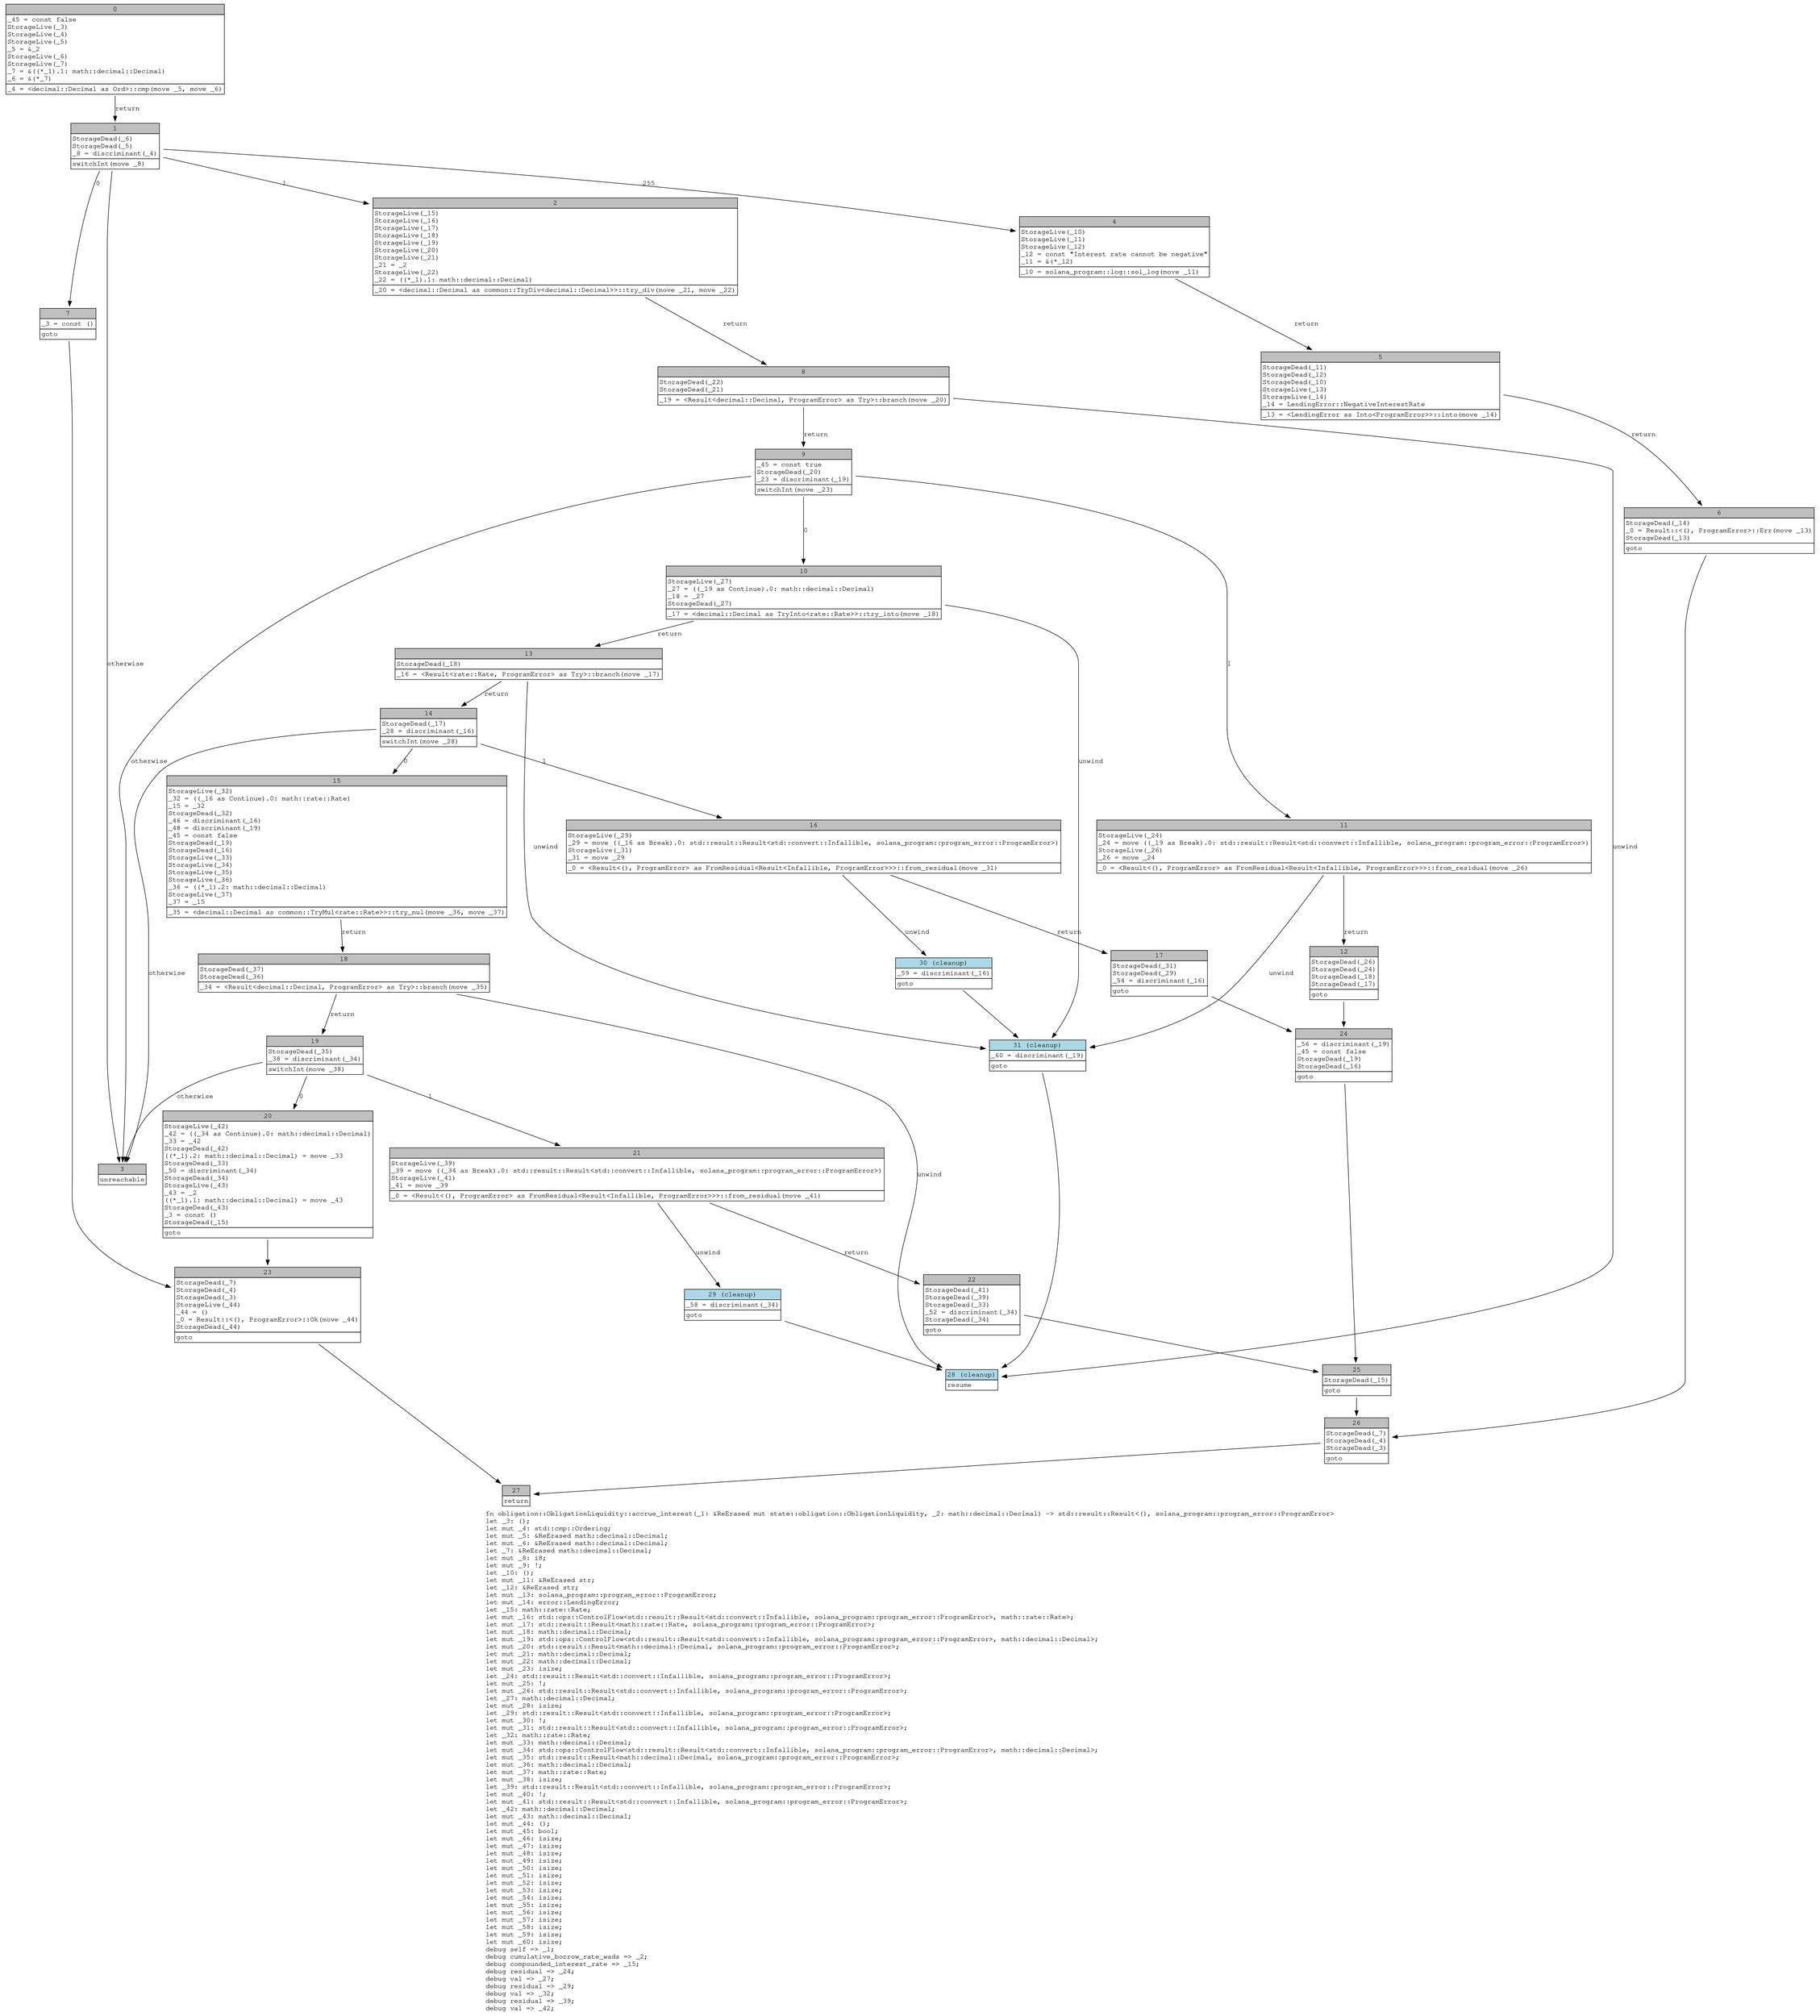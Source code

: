 digraph Mir_0_356 {
    graph [fontname="Courier, monospace"];
    node [fontname="Courier, monospace"];
    edge [fontname="Courier, monospace"];
    label=<fn obligation::ObligationLiquidity::accrue_interest(_1: &amp;ReErased mut state::obligation::ObligationLiquidity, _2: math::decimal::Decimal) -&gt; std::result::Result&lt;(), solana_program::program_error::ProgramError&gt;<br align="left"/>let _3: ();<br align="left"/>let mut _4: std::cmp::Ordering;<br align="left"/>let mut _5: &amp;ReErased math::decimal::Decimal;<br align="left"/>let mut _6: &amp;ReErased math::decimal::Decimal;<br align="left"/>let _7: &amp;ReErased math::decimal::Decimal;<br align="left"/>let mut _8: i8;<br align="left"/>let mut _9: !;<br align="left"/>let _10: ();<br align="left"/>let mut _11: &amp;ReErased str;<br align="left"/>let _12: &amp;ReErased str;<br align="left"/>let mut _13: solana_program::program_error::ProgramError;<br align="left"/>let mut _14: error::LendingError;<br align="left"/>let _15: math::rate::Rate;<br align="left"/>let mut _16: std::ops::ControlFlow&lt;std::result::Result&lt;std::convert::Infallible, solana_program::program_error::ProgramError&gt;, math::rate::Rate&gt;;<br align="left"/>let mut _17: std::result::Result&lt;math::rate::Rate, solana_program::program_error::ProgramError&gt;;<br align="left"/>let mut _18: math::decimal::Decimal;<br align="left"/>let mut _19: std::ops::ControlFlow&lt;std::result::Result&lt;std::convert::Infallible, solana_program::program_error::ProgramError&gt;, math::decimal::Decimal&gt;;<br align="left"/>let mut _20: std::result::Result&lt;math::decimal::Decimal, solana_program::program_error::ProgramError&gt;;<br align="left"/>let mut _21: math::decimal::Decimal;<br align="left"/>let mut _22: math::decimal::Decimal;<br align="left"/>let mut _23: isize;<br align="left"/>let _24: std::result::Result&lt;std::convert::Infallible, solana_program::program_error::ProgramError&gt;;<br align="left"/>let mut _25: !;<br align="left"/>let mut _26: std::result::Result&lt;std::convert::Infallible, solana_program::program_error::ProgramError&gt;;<br align="left"/>let _27: math::decimal::Decimal;<br align="left"/>let mut _28: isize;<br align="left"/>let _29: std::result::Result&lt;std::convert::Infallible, solana_program::program_error::ProgramError&gt;;<br align="left"/>let mut _30: !;<br align="left"/>let mut _31: std::result::Result&lt;std::convert::Infallible, solana_program::program_error::ProgramError&gt;;<br align="left"/>let _32: math::rate::Rate;<br align="left"/>let mut _33: math::decimal::Decimal;<br align="left"/>let mut _34: std::ops::ControlFlow&lt;std::result::Result&lt;std::convert::Infallible, solana_program::program_error::ProgramError&gt;, math::decimal::Decimal&gt;;<br align="left"/>let mut _35: std::result::Result&lt;math::decimal::Decimal, solana_program::program_error::ProgramError&gt;;<br align="left"/>let mut _36: math::decimal::Decimal;<br align="left"/>let mut _37: math::rate::Rate;<br align="left"/>let mut _38: isize;<br align="left"/>let _39: std::result::Result&lt;std::convert::Infallible, solana_program::program_error::ProgramError&gt;;<br align="left"/>let mut _40: !;<br align="left"/>let mut _41: std::result::Result&lt;std::convert::Infallible, solana_program::program_error::ProgramError&gt;;<br align="left"/>let _42: math::decimal::Decimal;<br align="left"/>let mut _43: math::decimal::Decimal;<br align="left"/>let mut _44: ();<br align="left"/>let mut _45: bool;<br align="left"/>let mut _46: isize;<br align="left"/>let mut _47: isize;<br align="left"/>let mut _48: isize;<br align="left"/>let mut _49: isize;<br align="left"/>let mut _50: isize;<br align="left"/>let mut _51: isize;<br align="left"/>let mut _52: isize;<br align="left"/>let mut _53: isize;<br align="left"/>let mut _54: isize;<br align="left"/>let mut _55: isize;<br align="left"/>let mut _56: isize;<br align="left"/>let mut _57: isize;<br align="left"/>let mut _58: isize;<br align="left"/>let mut _59: isize;<br align="left"/>let mut _60: isize;<br align="left"/>debug self =&gt; _1;<br align="left"/>debug cumulative_borrow_rate_wads =&gt; _2;<br align="left"/>debug compounded_interest_rate =&gt; _15;<br align="left"/>debug residual =&gt; _24;<br align="left"/>debug val =&gt; _27;<br align="left"/>debug residual =&gt; _29;<br align="left"/>debug val =&gt; _32;<br align="left"/>debug residual =&gt; _39;<br align="left"/>debug val =&gt; _42;<br align="left"/>>;
    bb0__0_356 [shape="none", label=<<table border="0" cellborder="1" cellspacing="0"><tr><td bgcolor="gray" align="center" colspan="1">0</td></tr><tr><td align="left" balign="left">_45 = const false<br/>StorageLive(_3)<br/>StorageLive(_4)<br/>StorageLive(_5)<br/>_5 = &amp;_2<br/>StorageLive(_6)<br/>StorageLive(_7)<br/>_7 = &amp;((*_1).1: math::decimal::Decimal)<br/>_6 = &amp;(*_7)<br/></td></tr><tr><td align="left">_4 = &lt;decimal::Decimal as Ord&gt;::cmp(move _5, move _6)</td></tr></table>>];
    bb1__0_356 [shape="none", label=<<table border="0" cellborder="1" cellspacing="0"><tr><td bgcolor="gray" align="center" colspan="1">1</td></tr><tr><td align="left" balign="left">StorageDead(_6)<br/>StorageDead(_5)<br/>_8 = discriminant(_4)<br/></td></tr><tr><td align="left">switchInt(move _8)</td></tr></table>>];
    bb2__0_356 [shape="none", label=<<table border="0" cellborder="1" cellspacing="0"><tr><td bgcolor="gray" align="center" colspan="1">2</td></tr><tr><td align="left" balign="left">StorageLive(_15)<br/>StorageLive(_16)<br/>StorageLive(_17)<br/>StorageLive(_18)<br/>StorageLive(_19)<br/>StorageLive(_20)<br/>StorageLive(_21)<br/>_21 = _2<br/>StorageLive(_22)<br/>_22 = ((*_1).1: math::decimal::Decimal)<br/></td></tr><tr><td align="left">_20 = &lt;decimal::Decimal as common::TryDiv&lt;decimal::Decimal&gt;&gt;::try_div(move _21, move _22)</td></tr></table>>];
    bb3__0_356 [shape="none", label=<<table border="0" cellborder="1" cellspacing="0"><tr><td bgcolor="gray" align="center" colspan="1">3</td></tr><tr><td align="left">unreachable</td></tr></table>>];
    bb4__0_356 [shape="none", label=<<table border="0" cellborder="1" cellspacing="0"><tr><td bgcolor="gray" align="center" colspan="1">4</td></tr><tr><td align="left" balign="left">StorageLive(_10)<br/>StorageLive(_11)<br/>StorageLive(_12)<br/>_12 = const &quot;Interest rate cannot be negative&quot;<br/>_11 = &amp;(*_12)<br/></td></tr><tr><td align="left">_10 = solana_program::log::sol_log(move _11)</td></tr></table>>];
    bb5__0_356 [shape="none", label=<<table border="0" cellborder="1" cellspacing="0"><tr><td bgcolor="gray" align="center" colspan="1">5</td></tr><tr><td align="left" balign="left">StorageDead(_11)<br/>StorageDead(_12)<br/>StorageDead(_10)<br/>StorageLive(_13)<br/>StorageLive(_14)<br/>_14 = LendingError::NegativeInterestRate<br/></td></tr><tr><td align="left">_13 = &lt;LendingError as Into&lt;ProgramError&gt;&gt;::into(move _14)</td></tr></table>>];
    bb6__0_356 [shape="none", label=<<table border="0" cellborder="1" cellspacing="0"><tr><td bgcolor="gray" align="center" colspan="1">6</td></tr><tr><td align="left" balign="left">StorageDead(_14)<br/>_0 = Result::&lt;(), ProgramError&gt;::Err(move _13)<br/>StorageDead(_13)<br/></td></tr><tr><td align="left">goto</td></tr></table>>];
    bb7__0_356 [shape="none", label=<<table border="0" cellborder="1" cellspacing="0"><tr><td bgcolor="gray" align="center" colspan="1">7</td></tr><tr><td align="left" balign="left">_3 = const ()<br/></td></tr><tr><td align="left">goto</td></tr></table>>];
    bb8__0_356 [shape="none", label=<<table border="0" cellborder="1" cellspacing="0"><tr><td bgcolor="gray" align="center" colspan="1">8</td></tr><tr><td align="left" balign="left">StorageDead(_22)<br/>StorageDead(_21)<br/></td></tr><tr><td align="left">_19 = &lt;Result&lt;decimal::Decimal, ProgramError&gt; as Try&gt;::branch(move _20)</td></tr></table>>];
    bb9__0_356 [shape="none", label=<<table border="0" cellborder="1" cellspacing="0"><tr><td bgcolor="gray" align="center" colspan="1">9</td></tr><tr><td align="left" balign="left">_45 = const true<br/>StorageDead(_20)<br/>_23 = discriminant(_19)<br/></td></tr><tr><td align="left">switchInt(move _23)</td></tr></table>>];
    bb10__0_356 [shape="none", label=<<table border="0" cellborder="1" cellspacing="0"><tr><td bgcolor="gray" align="center" colspan="1">10</td></tr><tr><td align="left" balign="left">StorageLive(_27)<br/>_27 = ((_19 as Continue).0: math::decimal::Decimal)<br/>_18 = _27<br/>StorageDead(_27)<br/></td></tr><tr><td align="left">_17 = &lt;decimal::Decimal as TryInto&lt;rate::Rate&gt;&gt;::try_into(move _18)</td></tr></table>>];
    bb11__0_356 [shape="none", label=<<table border="0" cellborder="1" cellspacing="0"><tr><td bgcolor="gray" align="center" colspan="1">11</td></tr><tr><td align="left" balign="left">StorageLive(_24)<br/>_24 = move ((_19 as Break).0: std::result::Result&lt;std::convert::Infallible, solana_program::program_error::ProgramError&gt;)<br/>StorageLive(_26)<br/>_26 = move _24<br/></td></tr><tr><td align="left">_0 = &lt;Result&lt;(), ProgramError&gt; as FromResidual&lt;Result&lt;Infallible, ProgramError&gt;&gt;&gt;::from_residual(move _26)</td></tr></table>>];
    bb12__0_356 [shape="none", label=<<table border="0" cellborder="1" cellspacing="0"><tr><td bgcolor="gray" align="center" colspan="1">12</td></tr><tr><td align="left" balign="left">StorageDead(_26)<br/>StorageDead(_24)<br/>StorageDead(_18)<br/>StorageDead(_17)<br/></td></tr><tr><td align="left">goto</td></tr></table>>];
    bb13__0_356 [shape="none", label=<<table border="0" cellborder="1" cellspacing="0"><tr><td bgcolor="gray" align="center" colspan="1">13</td></tr><tr><td align="left" balign="left">StorageDead(_18)<br/></td></tr><tr><td align="left">_16 = &lt;Result&lt;rate::Rate, ProgramError&gt; as Try&gt;::branch(move _17)</td></tr></table>>];
    bb14__0_356 [shape="none", label=<<table border="0" cellborder="1" cellspacing="0"><tr><td bgcolor="gray" align="center" colspan="1">14</td></tr><tr><td align="left" balign="left">StorageDead(_17)<br/>_28 = discriminant(_16)<br/></td></tr><tr><td align="left">switchInt(move _28)</td></tr></table>>];
    bb15__0_356 [shape="none", label=<<table border="0" cellborder="1" cellspacing="0"><tr><td bgcolor="gray" align="center" colspan="1">15</td></tr><tr><td align="left" balign="left">StorageLive(_32)<br/>_32 = ((_16 as Continue).0: math::rate::Rate)<br/>_15 = _32<br/>StorageDead(_32)<br/>_46 = discriminant(_16)<br/>_48 = discriminant(_19)<br/>_45 = const false<br/>StorageDead(_19)<br/>StorageDead(_16)<br/>StorageLive(_33)<br/>StorageLive(_34)<br/>StorageLive(_35)<br/>StorageLive(_36)<br/>_36 = ((*_1).2: math::decimal::Decimal)<br/>StorageLive(_37)<br/>_37 = _15<br/></td></tr><tr><td align="left">_35 = &lt;decimal::Decimal as common::TryMul&lt;rate::Rate&gt;&gt;::try_mul(move _36, move _37)</td></tr></table>>];
    bb16__0_356 [shape="none", label=<<table border="0" cellborder="1" cellspacing="0"><tr><td bgcolor="gray" align="center" colspan="1">16</td></tr><tr><td align="left" balign="left">StorageLive(_29)<br/>_29 = move ((_16 as Break).0: std::result::Result&lt;std::convert::Infallible, solana_program::program_error::ProgramError&gt;)<br/>StorageLive(_31)<br/>_31 = move _29<br/></td></tr><tr><td align="left">_0 = &lt;Result&lt;(), ProgramError&gt; as FromResidual&lt;Result&lt;Infallible, ProgramError&gt;&gt;&gt;::from_residual(move _31)</td></tr></table>>];
    bb17__0_356 [shape="none", label=<<table border="0" cellborder="1" cellspacing="0"><tr><td bgcolor="gray" align="center" colspan="1">17</td></tr><tr><td align="left" balign="left">StorageDead(_31)<br/>StorageDead(_29)<br/>_54 = discriminant(_16)<br/></td></tr><tr><td align="left">goto</td></tr></table>>];
    bb18__0_356 [shape="none", label=<<table border="0" cellborder="1" cellspacing="0"><tr><td bgcolor="gray" align="center" colspan="1">18</td></tr><tr><td align="left" balign="left">StorageDead(_37)<br/>StorageDead(_36)<br/></td></tr><tr><td align="left">_34 = &lt;Result&lt;decimal::Decimal, ProgramError&gt; as Try&gt;::branch(move _35)</td></tr></table>>];
    bb19__0_356 [shape="none", label=<<table border="0" cellborder="1" cellspacing="0"><tr><td bgcolor="gray" align="center" colspan="1">19</td></tr><tr><td align="left" balign="left">StorageDead(_35)<br/>_38 = discriminant(_34)<br/></td></tr><tr><td align="left">switchInt(move _38)</td></tr></table>>];
    bb20__0_356 [shape="none", label=<<table border="0" cellborder="1" cellspacing="0"><tr><td bgcolor="gray" align="center" colspan="1">20</td></tr><tr><td align="left" balign="left">StorageLive(_42)<br/>_42 = ((_34 as Continue).0: math::decimal::Decimal)<br/>_33 = _42<br/>StorageDead(_42)<br/>((*_1).2: math::decimal::Decimal) = move _33<br/>StorageDead(_33)<br/>_50 = discriminant(_34)<br/>StorageDead(_34)<br/>StorageLive(_43)<br/>_43 = _2<br/>((*_1).1: math::decimal::Decimal) = move _43<br/>StorageDead(_43)<br/>_3 = const ()<br/>StorageDead(_15)<br/></td></tr><tr><td align="left">goto</td></tr></table>>];
    bb21__0_356 [shape="none", label=<<table border="0" cellborder="1" cellspacing="0"><tr><td bgcolor="gray" align="center" colspan="1">21</td></tr><tr><td align="left" balign="left">StorageLive(_39)<br/>_39 = move ((_34 as Break).0: std::result::Result&lt;std::convert::Infallible, solana_program::program_error::ProgramError&gt;)<br/>StorageLive(_41)<br/>_41 = move _39<br/></td></tr><tr><td align="left">_0 = &lt;Result&lt;(), ProgramError&gt; as FromResidual&lt;Result&lt;Infallible, ProgramError&gt;&gt;&gt;::from_residual(move _41)</td></tr></table>>];
    bb22__0_356 [shape="none", label=<<table border="0" cellborder="1" cellspacing="0"><tr><td bgcolor="gray" align="center" colspan="1">22</td></tr><tr><td align="left" balign="left">StorageDead(_41)<br/>StorageDead(_39)<br/>StorageDead(_33)<br/>_52 = discriminant(_34)<br/>StorageDead(_34)<br/></td></tr><tr><td align="left">goto</td></tr></table>>];
    bb23__0_356 [shape="none", label=<<table border="0" cellborder="1" cellspacing="0"><tr><td bgcolor="gray" align="center" colspan="1">23</td></tr><tr><td align="left" balign="left">StorageDead(_7)<br/>StorageDead(_4)<br/>StorageDead(_3)<br/>StorageLive(_44)<br/>_44 = ()<br/>_0 = Result::&lt;(), ProgramError&gt;::Ok(move _44)<br/>StorageDead(_44)<br/></td></tr><tr><td align="left">goto</td></tr></table>>];
    bb24__0_356 [shape="none", label=<<table border="0" cellborder="1" cellspacing="0"><tr><td bgcolor="gray" align="center" colspan="1">24</td></tr><tr><td align="left" balign="left">_56 = discriminant(_19)<br/>_45 = const false<br/>StorageDead(_19)<br/>StorageDead(_16)<br/></td></tr><tr><td align="left">goto</td></tr></table>>];
    bb25__0_356 [shape="none", label=<<table border="0" cellborder="1" cellspacing="0"><tr><td bgcolor="gray" align="center" colspan="1">25</td></tr><tr><td align="left" balign="left">StorageDead(_15)<br/></td></tr><tr><td align="left">goto</td></tr></table>>];
    bb26__0_356 [shape="none", label=<<table border="0" cellborder="1" cellspacing="0"><tr><td bgcolor="gray" align="center" colspan="1">26</td></tr><tr><td align="left" balign="left">StorageDead(_7)<br/>StorageDead(_4)<br/>StorageDead(_3)<br/></td></tr><tr><td align="left">goto</td></tr></table>>];
    bb27__0_356 [shape="none", label=<<table border="0" cellborder="1" cellspacing="0"><tr><td bgcolor="gray" align="center" colspan="1">27</td></tr><tr><td align="left">return</td></tr></table>>];
    bb28__0_356 [shape="none", label=<<table border="0" cellborder="1" cellspacing="0"><tr><td bgcolor="lightblue" align="center" colspan="1">28 (cleanup)</td></tr><tr><td align="left">resume</td></tr></table>>];
    bb29__0_356 [shape="none", label=<<table border="0" cellborder="1" cellspacing="0"><tr><td bgcolor="lightblue" align="center" colspan="1">29 (cleanup)</td></tr><tr><td align="left" balign="left">_58 = discriminant(_34)<br/></td></tr><tr><td align="left">goto</td></tr></table>>];
    bb30__0_356 [shape="none", label=<<table border="0" cellborder="1" cellspacing="0"><tr><td bgcolor="lightblue" align="center" colspan="1">30 (cleanup)</td></tr><tr><td align="left" balign="left">_59 = discriminant(_16)<br/></td></tr><tr><td align="left">goto</td></tr></table>>];
    bb31__0_356 [shape="none", label=<<table border="0" cellborder="1" cellspacing="0"><tr><td bgcolor="lightblue" align="center" colspan="1">31 (cleanup)</td></tr><tr><td align="left" balign="left">_60 = discriminant(_19)<br/></td></tr><tr><td align="left">goto</td></tr></table>>];
    bb0__0_356 -> bb1__0_356 [label="return"];
    bb1__0_356 -> bb4__0_356 [label="255"];
    bb1__0_356 -> bb7__0_356 [label="0"];
    bb1__0_356 -> bb2__0_356 [label="1"];
    bb1__0_356 -> bb3__0_356 [label="otherwise"];
    bb2__0_356 -> bb8__0_356 [label="return"];
    bb4__0_356 -> bb5__0_356 [label="return"];
    bb5__0_356 -> bb6__0_356 [label="return"];
    bb6__0_356 -> bb26__0_356 [label=""];
    bb7__0_356 -> bb23__0_356 [label=""];
    bb8__0_356 -> bb9__0_356 [label="return"];
    bb8__0_356 -> bb28__0_356 [label="unwind"];
    bb9__0_356 -> bb10__0_356 [label="0"];
    bb9__0_356 -> bb11__0_356 [label="1"];
    bb9__0_356 -> bb3__0_356 [label="otherwise"];
    bb10__0_356 -> bb13__0_356 [label="return"];
    bb10__0_356 -> bb31__0_356 [label="unwind"];
    bb11__0_356 -> bb12__0_356 [label="return"];
    bb11__0_356 -> bb31__0_356 [label="unwind"];
    bb12__0_356 -> bb24__0_356 [label=""];
    bb13__0_356 -> bb14__0_356 [label="return"];
    bb13__0_356 -> bb31__0_356 [label="unwind"];
    bb14__0_356 -> bb15__0_356 [label="0"];
    bb14__0_356 -> bb16__0_356 [label="1"];
    bb14__0_356 -> bb3__0_356 [label="otherwise"];
    bb15__0_356 -> bb18__0_356 [label="return"];
    bb16__0_356 -> bb17__0_356 [label="return"];
    bb16__0_356 -> bb30__0_356 [label="unwind"];
    bb17__0_356 -> bb24__0_356 [label=""];
    bb18__0_356 -> bb19__0_356 [label="return"];
    bb18__0_356 -> bb28__0_356 [label="unwind"];
    bb19__0_356 -> bb20__0_356 [label="0"];
    bb19__0_356 -> bb21__0_356 [label="1"];
    bb19__0_356 -> bb3__0_356 [label="otherwise"];
    bb20__0_356 -> bb23__0_356 [label=""];
    bb21__0_356 -> bb22__0_356 [label="return"];
    bb21__0_356 -> bb29__0_356 [label="unwind"];
    bb22__0_356 -> bb25__0_356 [label=""];
    bb23__0_356 -> bb27__0_356 [label=""];
    bb24__0_356 -> bb25__0_356 [label=""];
    bb25__0_356 -> bb26__0_356 [label=""];
    bb26__0_356 -> bb27__0_356 [label=""];
    bb29__0_356 -> bb28__0_356 [label=""];
    bb30__0_356 -> bb31__0_356 [label=""];
    bb31__0_356 -> bb28__0_356 [label=""];
}
